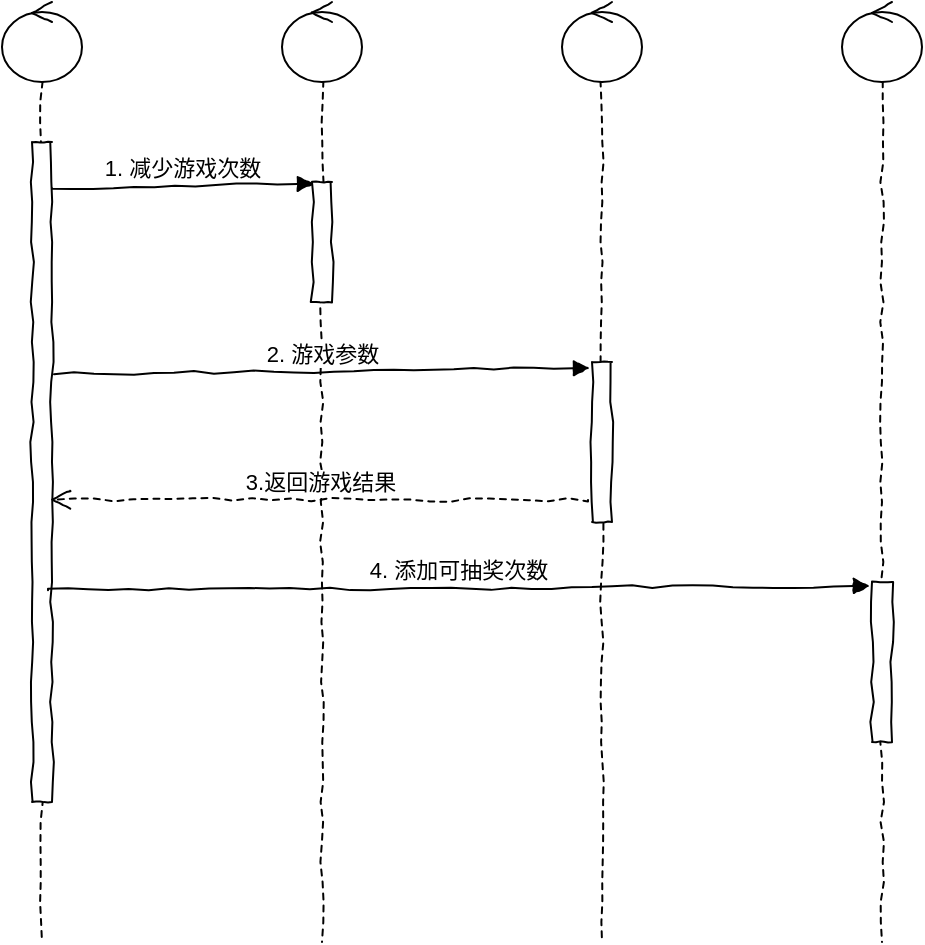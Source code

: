 <mxfile version="12.4.3" type="github" pages="1">
  <diagram id="CuHBmpAUFITdy2Dhoh9g" name="第 1 页">
    <mxGraphModel dx="892" dy="591" grid="1" gridSize="10" guides="1" tooltips="1" connect="1" arrows="1" fold="1" page="1" pageScale="1" pageWidth="827" pageHeight="1169" math="0" shadow="0">
      <root>
        <mxCell id="0"/>
        <mxCell id="1" parent="0"/>
        <mxCell id="cQni9ctdwEXNqDFrvuiN-1" value="" style="shape=umlLifeline;participant=umlControl;perimeter=lifelinePerimeter;whiteSpace=wrap;html=1;container=1;collapsible=0;recursiveResize=0;verticalAlign=top;spacingTop=36;labelBackgroundColor=#ffffff;outlineConnect=0;comic=1;" vertex="1" parent="1">
          <mxGeometry x="360" y="70" width="40" height="470" as="geometry"/>
        </mxCell>
        <mxCell id="cQni9ctdwEXNqDFrvuiN-8" value="" style="html=1;points=[];perimeter=orthogonalPerimeter;rounded=0;shadow=0;glass=0;comic=1;" vertex="1" parent="cQni9ctdwEXNqDFrvuiN-1">
          <mxGeometry x="15" y="90" width="10" height="60" as="geometry"/>
        </mxCell>
        <mxCell id="cQni9ctdwEXNqDFrvuiN-3" value="" style="shape=umlLifeline;participant=umlControl;perimeter=lifelinePerimeter;whiteSpace=wrap;html=1;container=1;collapsible=0;recursiveResize=0;verticalAlign=top;spacingTop=36;labelBackgroundColor=#ffffff;outlineConnect=0;comic=1;rounded=0;glass=0;shadow=0;" vertex="1" parent="1">
          <mxGeometry x="500" y="70" width="40" height="470" as="geometry"/>
        </mxCell>
        <mxCell id="cQni9ctdwEXNqDFrvuiN-10" value="" style="html=1;points=[];perimeter=orthogonalPerimeter;rounded=0;shadow=0;glass=0;comic=1;" vertex="1" parent="cQni9ctdwEXNqDFrvuiN-3">
          <mxGeometry x="15" y="180" width="10" height="80" as="geometry"/>
        </mxCell>
        <mxCell id="cQni9ctdwEXNqDFrvuiN-4" value="" style="shape=umlLifeline;participant=umlControl;perimeter=lifelinePerimeter;whiteSpace=wrap;html=1;container=1;collapsible=0;recursiveResize=0;verticalAlign=top;spacingTop=36;labelBackgroundColor=#ffffff;outlineConnect=0;comic=1;" vertex="1" parent="1">
          <mxGeometry x="220" y="70" width="40" height="470" as="geometry"/>
        </mxCell>
        <mxCell id="cQni9ctdwEXNqDFrvuiN-7" value="" style="html=1;points=[];perimeter=orthogonalPerimeter;rounded=0;shadow=0;glass=0;comic=1;" vertex="1" parent="cQni9ctdwEXNqDFrvuiN-4">
          <mxGeometry x="15" y="70" width="10" height="330" as="geometry"/>
        </mxCell>
        <mxCell id="cQni9ctdwEXNqDFrvuiN-6" value="" style="shape=umlLifeline;participant=umlControl;perimeter=lifelinePerimeter;whiteSpace=wrap;html=1;container=1;collapsible=0;recursiveResize=0;verticalAlign=top;spacingTop=36;labelBackgroundColor=#ffffff;outlineConnect=0;comic=1;rounded=0;glass=0;shadow=0;" vertex="1" parent="1">
          <mxGeometry x="640" y="70" width="40" height="470" as="geometry"/>
        </mxCell>
        <mxCell id="cQni9ctdwEXNqDFrvuiN-12" value="" style="html=1;points=[];perimeter=orthogonalPerimeter;rounded=0;shadow=0;glass=0;comic=1;" vertex="1" parent="cQni9ctdwEXNqDFrvuiN-6">
          <mxGeometry x="15" y="290" width="10" height="80" as="geometry"/>
        </mxCell>
        <mxCell id="cQni9ctdwEXNqDFrvuiN-18" value="1. 减少游戏次数" style="html=1;verticalAlign=bottom;endArrow=block;entryX=0.1;entryY=0.014;entryDx=0;entryDy=0;entryPerimeter=0;exitX=1;exitY=0.07;exitDx=0;exitDy=0;exitPerimeter=0;comic=1;" edge="1" parent="1" source="cQni9ctdwEXNqDFrvuiN-7" target="cQni9ctdwEXNqDFrvuiN-8">
          <mxGeometry width="80" relative="1" as="geometry">
            <mxPoint x="250" y="160" as="sourcePoint"/>
            <mxPoint x="330" y="160" as="targetPoint"/>
          </mxGeometry>
        </mxCell>
        <mxCell id="cQni9ctdwEXNqDFrvuiN-19" value="2. 游戏参数" style="html=1;verticalAlign=bottom;endArrow=block;entryX=-0.1;entryY=0.038;entryDx=0;entryDy=0;entryPerimeter=0;exitX=1.1;exitY=0.352;exitDx=0;exitDy=0;exitPerimeter=0;comic=1;" edge="1" parent="1" source="cQni9ctdwEXNqDFrvuiN-7" target="cQni9ctdwEXNqDFrvuiN-10">
          <mxGeometry width="80" relative="1" as="geometry">
            <mxPoint x="250" y="250" as="sourcePoint"/>
            <mxPoint x="330" y="250" as="targetPoint"/>
          </mxGeometry>
        </mxCell>
        <mxCell id="cQni9ctdwEXNqDFrvuiN-16" value="3.返回游戏结果" style="html=1;verticalAlign=bottom;endArrow=open;dashed=1;endSize=8;exitX=-0.2;exitY=0.863;exitDx=0;exitDy=0;exitPerimeter=0;comic=1;entryX=0.9;entryY=0.542;entryDx=0;entryDy=0;entryPerimeter=0;" edge="1" parent="1" source="cQni9ctdwEXNqDFrvuiN-10" target="cQni9ctdwEXNqDFrvuiN-7">
          <mxGeometry relative="1" as="geometry">
            <mxPoint x="330" y="320" as="sourcePoint"/>
            <mxPoint x="250" y="320" as="targetPoint"/>
          </mxGeometry>
        </mxCell>
        <mxCell id="cQni9ctdwEXNqDFrvuiN-21" value="4. 添加可抽奖次数" style="html=1;verticalAlign=bottom;endArrow=block;entryX=-0.1;entryY=0.025;entryDx=0;entryDy=0;entryPerimeter=0;exitX=0.8;exitY=0.679;exitDx=0;exitDy=0;exitPerimeter=0;comic=1;" edge="1" parent="1" source="cQni9ctdwEXNqDFrvuiN-7" target="cQni9ctdwEXNqDFrvuiN-12">
          <mxGeometry width="80" relative="1" as="geometry">
            <mxPoint x="250" y="370" as="sourcePoint"/>
            <mxPoint x="330" y="370" as="targetPoint"/>
          </mxGeometry>
        </mxCell>
      </root>
    </mxGraphModel>
  </diagram>
</mxfile>
